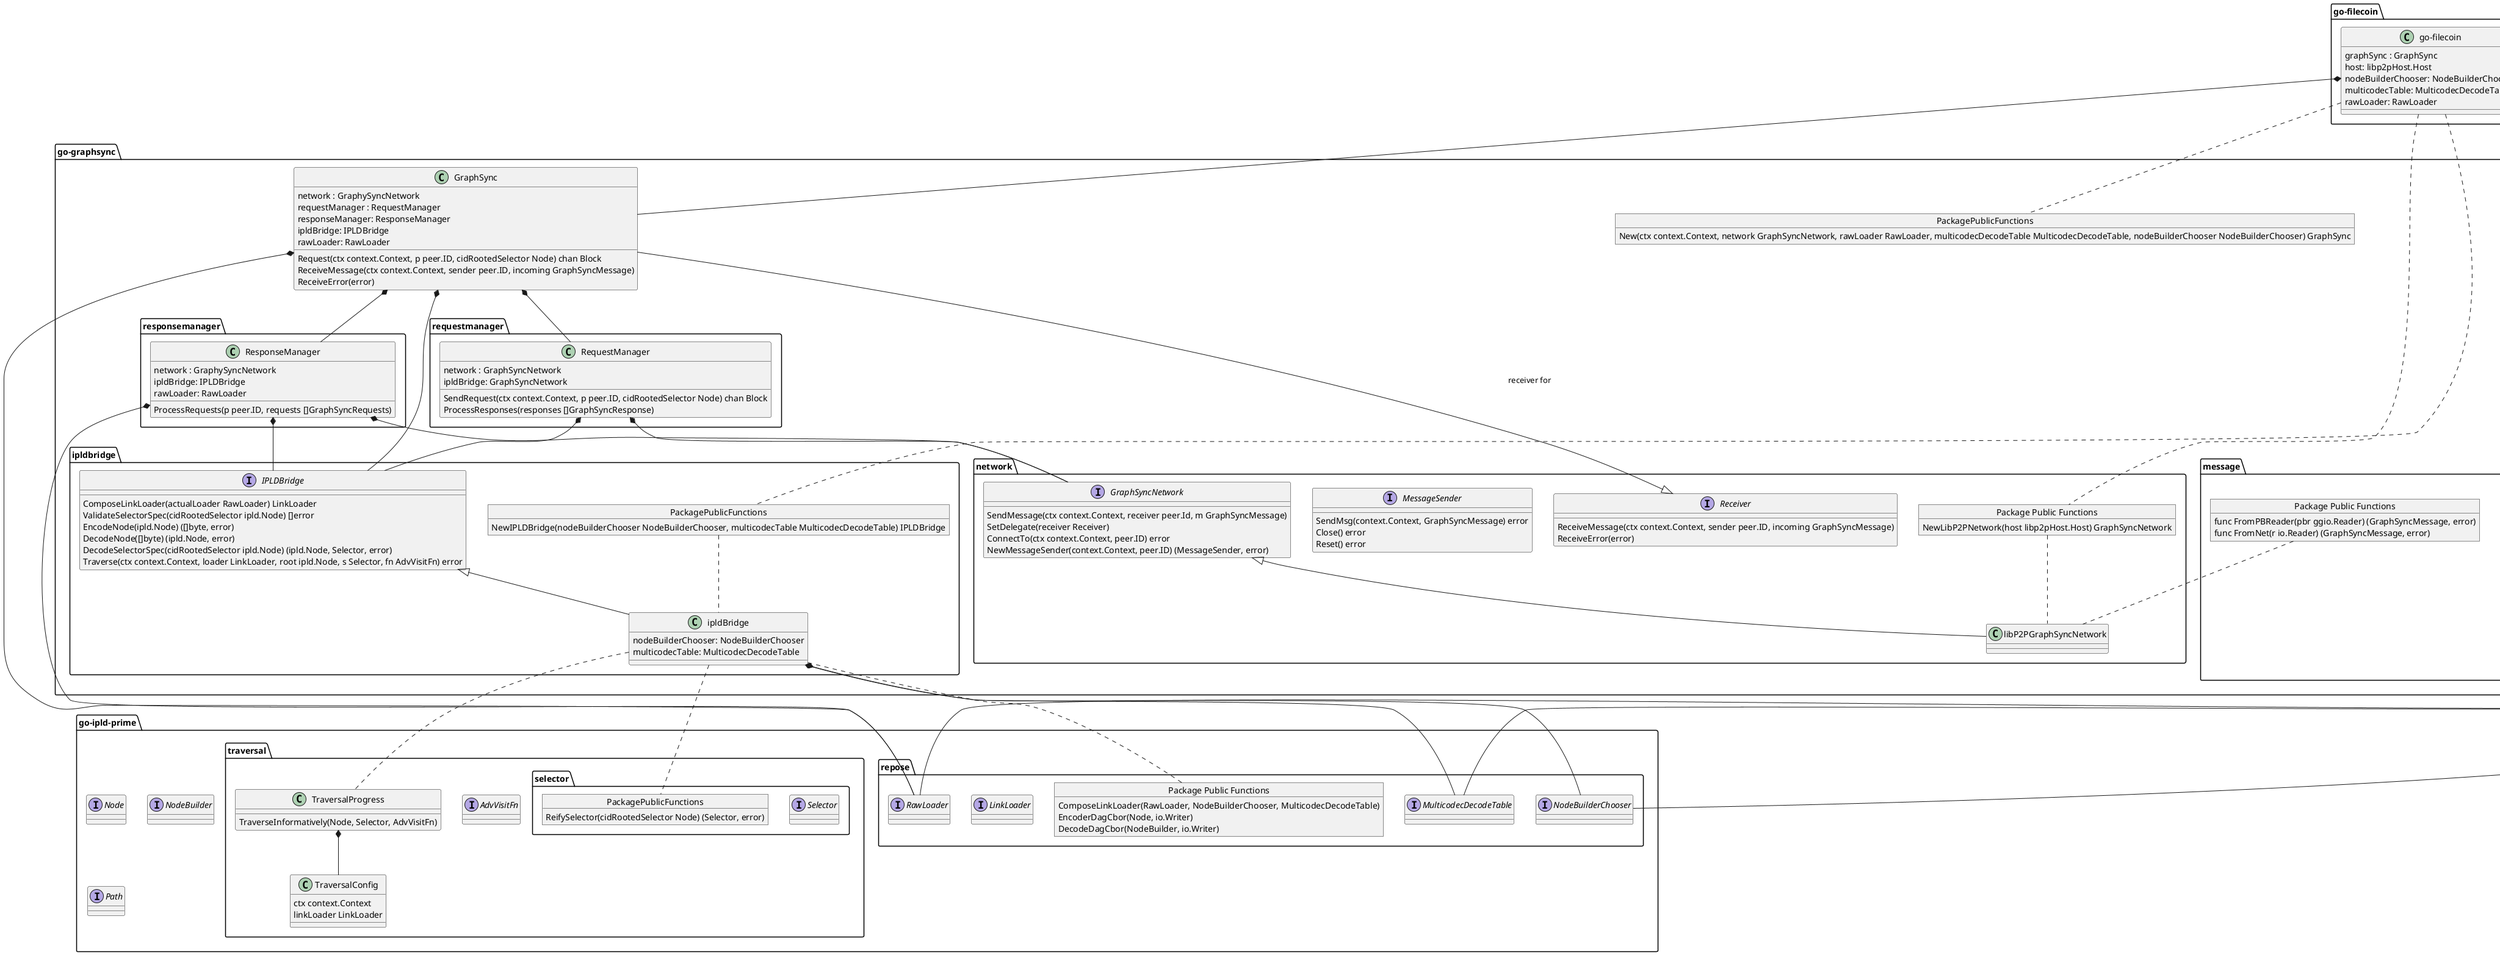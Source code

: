 @startuml "GraphSync"



package "go-ipld-prime" {
  interface Node {
  }
  interface NodeBuilder {
  }
  interface Path {
  }
  package traversal {
    package selector {
      interface Selector {
      }
      object "PackagePublicFunctions" as goSelectorPF {
        ReifySelector(cidRootedSelector Node) (Selector, error)
      }
    }
    interface AdvVisitFn {
    }
    class TraversalConfig {
      ctx context.Context
      linkLoader LinkLoader
    }
    class TraversalProgress {
      TraverseInformatively(Node, Selector, AdvVisitFn)
    }

    TraversalProgress *-- TraversalConfig
  }

  package repose {
    interface RawLoader {
    }

    interface MulticodecDecodeTable {
    }

    interface NodeBuilderChooser {
    }

    interface LinkLoader {
    }

    object "Package Public Functions" as goIPLDReposePf {
      ComposeLinkLoader(RawLoader, NodeBuilderChooser, MulticodecDecodeTable)
      EncoderDagCbor(Node, io.Writer)
      DecodeDagCbor(NodeBuilder, io.Writer)
    }  
  }
}

package "go-graphsync" {
  
    class GraphSync {
      network : GraphySyncNetwork
      requestManager : RequestManager
      responseManager: ResponseManager
      ipldBridge: IPLDBridge
      rawLoader: RawLoader
      
      Request(ctx context.Context, p peer.ID, cidRootedSelector Node) chan Block
      ReceiveMessage(ctx context.Context, sender peer.ID, incoming GraphSyncMessage)
      ReceiveError(error)
    }

    GraphSync *-- RawLoader

  package network {
    
    interface Receiver {
      ReceiveMessage(ctx context.Context, sender peer.ID, incoming GraphSyncMessage)
      ReceiveError(error)
    }

    interface GraphSyncNetwork {
      SendMessage(ctx context.Context, receiver peer.Id, m GraphSyncMessage)
      SetDelegate(receiver Receiver)
      ConnectTo(ctx context.Context, peer.ID) error
      NewMessageSender(context.Context, peer.ID) (MessageSender, error)
    }
    
    interface MessageSender {
	    SendMsg(context.Context, GraphSyncMessage) error
	    Close() error
	    Reset() error
    }

    Receiver <|-- GraphSync : receiver for

    class libP2PGraphSyncNetwork {
    }

    GraphSyncNetwork <|-- libP2PGraphSyncNetwork
    
    object "Package Public Functions" as goGraphSyncNetworkPF {
      NewLibP2PNetwork(host libp2pHost.Host) GraphSyncNetwork
    }
    goGraphSyncNetworkPF .. libP2PGraphSyncNetwork 
  }

  package requestmanager {
  class RequestManager {
    network : GraphSyncNetwork
    ipldBridge: GraphSyncNetwork

    SendRequest(ctx context.Context, p peer.ID, cidRootedSelector Node) chan Block
    ProcessResponses(responses []GraphSyncResponse)
  }
  RequestManager *-- GraphSyncNetwork
  GraphSync *-- RequestManager
  }

  package responsemanager {
  class ResponseManager {
    network : GraphySyncNetwork
    ipldBridge: IPLDBridge
    rawLoader: RawLoader

    ProcessRequests(p peer.ID, requests []GraphSyncRequests)
  }
  ResponseManager *-- GraphSyncNetwork
  GraphSync *-- ResponseManager
  ResponseManager *-- RawLoader
  }
  package message {
    object "Package Public Functions" as goGraphSyncMessagePF {
      func FromPBReader(pbr ggio.Reader) (GraphSyncMessage, error)
      func FromNet(r io.Reader) (GraphSyncMessage, error)
    }
    goGraphSyncMessagePF .. libP2PGraphSyncNetwork

    interface GraphSyncRequest {
      Selector() []bytes
      Priority() Priority
      ID()       int
      IsCancel() bool
    }

    interface GraphSyncResponse {
      RequestID() int
      Status() GraphSyncStatus
      Extra() []bytes
    }

    interface GraphSyncMessage {
      Requests() : []GraphSyncRequest
      Responses() : []GraphSyncResponse
      Blocks() : []Blocks
    }

    interface Exportable {
      ToProto()
      ToNet(w io.Writer) error
	  }

    Exportable --|> GraphSyncMessage
    GraphSyncRequest --* GraphSyncMessage
    GraphSyncResponse --* GraphSyncMessage
    
  }

  package ipldbridge {
    interface IPLDBridge {
      ComposeLinkLoader(actualLoader RawLoader) LinkLoader
	    ValidateSelectorSpec(cidRootedSelector ipld.Node) []error
	    EncodeNode(ipld.Node) ([]byte, error)
	    DecodeNode([]byte) (ipld.Node, error)
	    DecodeSelectorSpec(cidRootedSelector ipld.Node) (ipld.Node, Selector, error)
	    Traverse(ctx context.Context, loader LinkLoader, root ipld.Node, s Selector, fn AdvVisitFn) error
    }

    GraphSync *-- IPLDBridge
    RequestManager *-- IPLDBridge
    ResponseManager *-- IPLDBridge
  
    class ipldBridge {
      nodeBuilderChooser: NodeBuilderChooser
      multicodecTable: MulticodecDecodeTable
    }

    object "PackagePublicFunctions" as goIPLDBridge {
      NewIPLDBridge(nodeBuilderChooser NodeBuilderChooser, multicodecTable MulticodecDecodeTable) IPLDBridge
    }

    IPLDBridge <|-- ipldBridge
    goIPLDBridge .. ipldBridge 
    ipldBridge *-- MulticodecDecodeTable
    ipldBridge *-- NodeBuilderChooser
    ipldBridge .. TraversalProgress
    ipldBridge .. goSelectorPF
    ipldBridge .. goIPLDReposePf
  }
  object "PackagePublicFunctions" as goGraphsyncPf {
    New(ctx context.Context, network GraphSyncNetwork, rawLoader RawLoader, multicodecDecodeTable MulticodecDecodeTable, nodeBuilderChooser NodeBuilderChooser) GraphSync
  }

}

package "go-filecoin" {
  class "go-filecoin" {
    graphSync : GraphSync
    host: libp2pHost.Host
    nodeBuilderChooser: NodeBuilderChooser
    multicodecTable: MulticodecDecodeTable
    rawLoader: RawLoader
  }

  "go-filecoin" *-- GraphSync
  "go-filecoin" .. goGraphsyncPf
  "go-filecoin" .. goGraphSyncNetworkPF
  "go-filecoin" .. goIPLDBridge
  "go-filecoin" *-- RawLoader
  "go-filecoin" *-- MulticodecDecodeTable
  "go-filecoin" *-- NodeBuilderChooser

}

@enduml